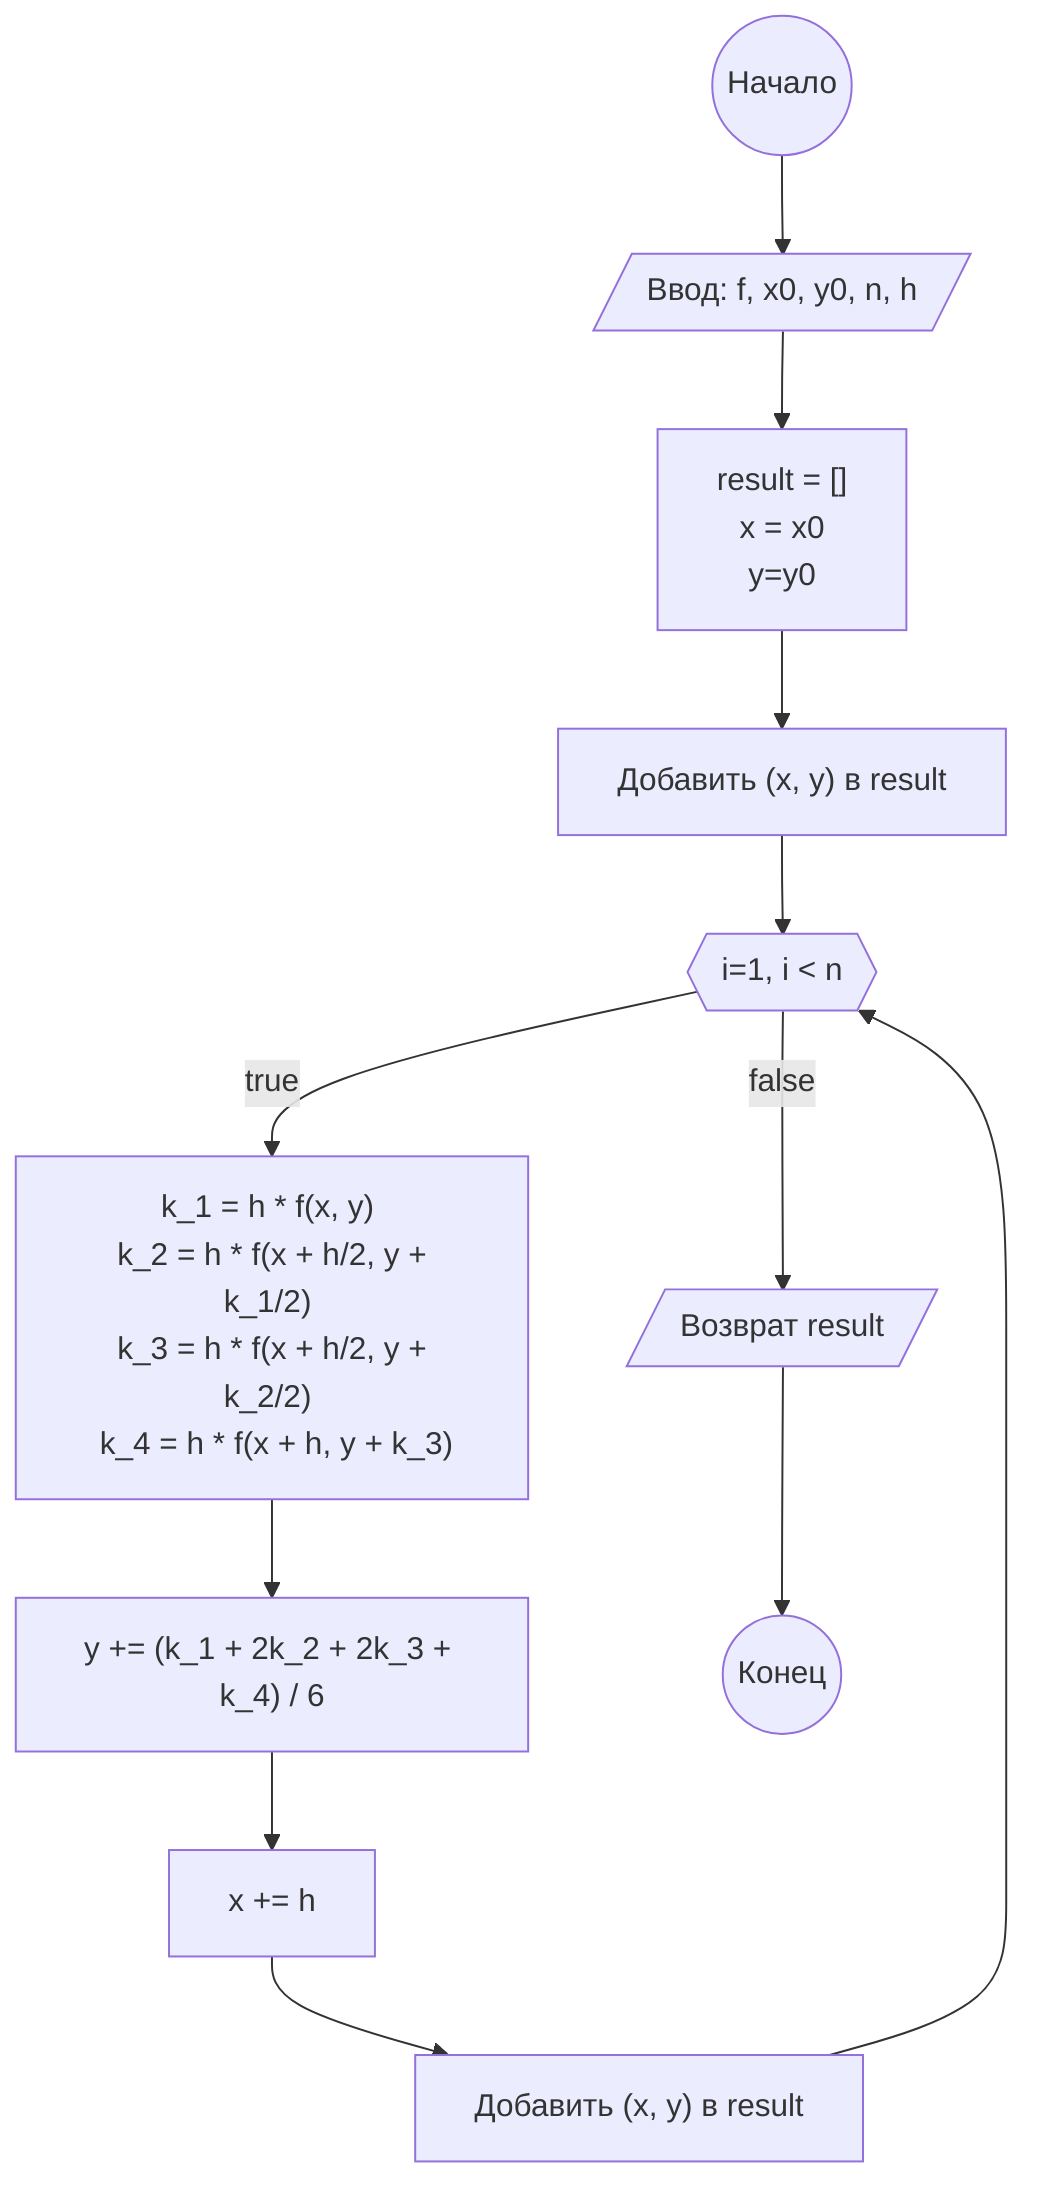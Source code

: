 graph TD
    A(("Начало"))
    B[/"Ввод: f, x0, y0, n, h"/]
    C["result = []\n x = x0\n y=y0"]
    D["Добавить (x, y) в result"]
    E{{"i=1, i < n"}}
    F["k_1 = h * f(x, y) \n k_2 = h * f(x + h/2, y + k_1/2) \n k_3 = h * f(x + h/2, y + k_2/2) \n k_4 = h * f(x + h, y + k_3) "]
    G["y += (k_1 + 2k_2 + 2k_3 + k_4) / 6"]
    H["x += h"]
    I["Добавить (x, y) в result"]
    J[/"Возврат result"/]
    K(("Конец"))

    A --> B --> C --> D --> E
    E -- true --> F --> G --> H --> I --> E
    E -- false --> J --> K